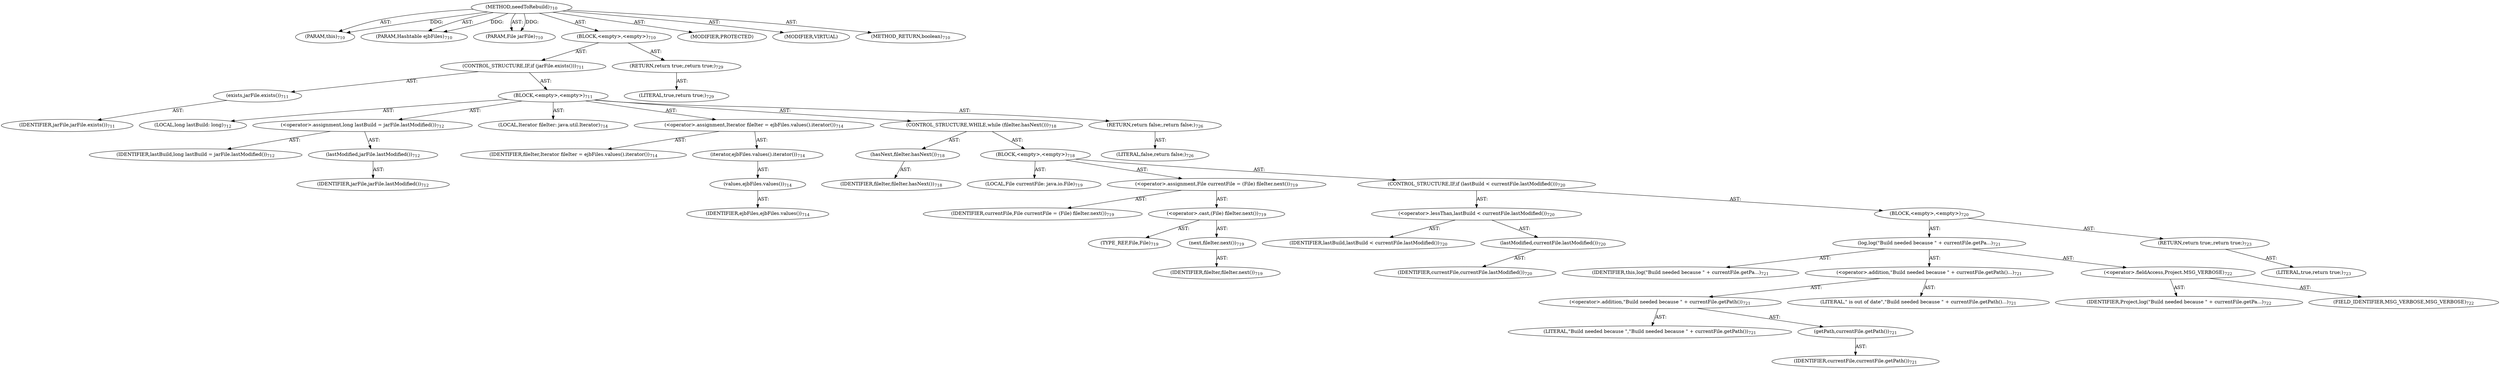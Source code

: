 digraph "needToRebuild" {  
"111669149722" [label = <(METHOD,needToRebuild)<SUB>710</SUB>> ]
"115964117002" [label = <(PARAM,this)<SUB>710</SUB>> ]
"115964117049" [label = <(PARAM,Hashtable ejbFiles)<SUB>710</SUB>> ]
"115964117050" [label = <(PARAM,File jarFile)<SUB>710</SUB>> ]
"25769803868" [label = <(BLOCK,&lt;empty&gt;,&lt;empty&gt;)<SUB>710</SUB>> ]
"47244640312" [label = <(CONTROL_STRUCTURE,IF,if (jarFile.exists()))<SUB>711</SUB>> ]
"30064771506" [label = <(exists,jarFile.exists())<SUB>711</SUB>> ]
"68719477096" [label = <(IDENTIFIER,jarFile,jarFile.exists())<SUB>711</SUB>> ]
"25769803869" [label = <(BLOCK,&lt;empty&gt;,&lt;empty&gt;)<SUB>711</SUB>> ]
"94489280565" [label = <(LOCAL,long lastBuild: long)<SUB>712</SUB>> ]
"30064771507" [label = <(&lt;operator&gt;.assignment,long lastBuild = jarFile.lastModified())<SUB>712</SUB>> ]
"68719477097" [label = <(IDENTIFIER,lastBuild,long lastBuild = jarFile.lastModified())<SUB>712</SUB>> ]
"30064771508" [label = <(lastModified,jarFile.lastModified())<SUB>712</SUB>> ]
"68719477098" [label = <(IDENTIFIER,jarFile,jarFile.lastModified())<SUB>712</SUB>> ]
"94489280566" [label = <(LOCAL,Iterator fileIter: java.util.Iterator)<SUB>714</SUB>> ]
"30064771509" [label = <(&lt;operator&gt;.assignment,Iterator fileIter = ejbFiles.values().iterator())<SUB>714</SUB>> ]
"68719477099" [label = <(IDENTIFIER,fileIter,Iterator fileIter = ejbFiles.values().iterator())<SUB>714</SUB>> ]
"30064771510" [label = <(iterator,ejbFiles.values().iterator())<SUB>714</SUB>> ]
"30064771511" [label = <(values,ejbFiles.values())<SUB>714</SUB>> ]
"68719477100" [label = <(IDENTIFIER,ejbFiles,ejbFiles.values())<SUB>714</SUB>> ]
"47244640313" [label = <(CONTROL_STRUCTURE,WHILE,while (fileIter.hasNext()))<SUB>718</SUB>> ]
"30064771512" [label = <(hasNext,fileIter.hasNext())<SUB>718</SUB>> ]
"68719477101" [label = <(IDENTIFIER,fileIter,fileIter.hasNext())<SUB>718</SUB>> ]
"25769803870" [label = <(BLOCK,&lt;empty&gt;,&lt;empty&gt;)<SUB>718</SUB>> ]
"94489280567" [label = <(LOCAL,File currentFile: java.io.File)<SUB>719</SUB>> ]
"30064771513" [label = <(&lt;operator&gt;.assignment,File currentFile = (File) fileIter.next())<SUB>719</SUB>> ]
"68719477102" [label = <(IDENTIFIER,currentFile,File currentFile = (File) fileIter.next())<SUB>719</SUB>> ]
"30064771514" [label = <(&lt;operator&gt;.cast,(File) fileIter.next())<SUB>719</SUB>> ]
"180388626444" [label = <(TYPE_REF,File,File)<SUB>719</SUB>> ]
"30064771515" [label = <(next,fileIter.next())<SUB>719</SUB>> ]
"68719477103" [label = <(IDENTIFIER,fileIter,fileIter.next())<SUB>719</SUB>> ]
"47244640314" [label = <(CONTROL_STRUCTURE,IF,if (lastBuild &lt; currentFile.lastModified()))<SUB>720</SUB>> ]
"30064771516" [label = <(&lt;operator&gt;.lessThan,lastBuild &lt; currentFile.lastModified())<SUB>720</SUB>> ]
"68719477104" [label = <(IDENTIFIER,lastBuild,lastBuild &lt; currentFile.lastModified())<SUB>720</SUB>> ]
"30064771517" [label = <(lastModified,currentFile.lastModified())<SUB>720</SUB>> ]
"68719477105" [label = <(IDENTIFIER,currentFile,currentFile.lastModified())<SUB>720</SUB>> ]
"25769803871" [label = <(BLOCK,&lt;empty&gt;,&lt;empty&gt;)<SUB>720</SUB>> ]
"30064771518" [label = <(log,log(&quot;Build needed because &quot; + currentFile.getPa...)<SUB>721</SUB>> ]
"68719476763" [label = <(IDENTIFIER,this,log(&quot;Build needed because &quot; + currentFile.getPa...)<SUB>721</SUB>> ]
"30064771519" [label = <(&lt;operator&gt;.addition,&quot;Build needed because &quot; + currentFile.getPath()...)<SUB>721</SUB>> ]
"30064771520" [label = <(&lt;operator&gt;.addition,&quot;Build needed because &quot; + currentFile.getPath())<SUB>721</SUB>> ]
"90194313290" [label = <(LITERAL,&quot;Build needed because &quot;,&quot;Build needed because &quot; + currentFile.getPath())<SUB>721</SUB>> ]
"30064771521" [label = <(getPath,currentFile.getPath())<SUB>721</SUB>> ]
"68719477106" [label = <(IDENTIFIER,currentFile,currentFile.getPath())<SUB>721</SUB>> ]
"90194313291" [label = <(LITERAL,&quot; is out of date&quot;,&quot;Build needed because &quot; + currentFile.getPath()...)<SUB>721</SUB>> ]
"30064771522" [label = <(&lt;operator&gt;.fieldAccess,Project.MSG_VERBOSE)<SUB>722</SUB>> ]
"68719477107" [label = <(IDENTIFIER,Project,log(&quot;Build needed because &quot; + currentFile.getPa...)<SUB>722</SUB>> ]
"55834574969" [label = <(FIELD_IDENTIFIER,MSG_VERBOSE,MSG_VERBOSE)<SUB>722</SUB>> ]
"146028888077" [label = <(RETURN,return true;,return true;)<SUB>723</SUB>> ]
"90194313292" [label = <(LITERAL,true,return true;)<SUB>723</SUB>> ]
"146028888078" [label = <(RETURN,return false;,return false;)<SUB>726</SUB>> ]
"90194313293" [label = <(LITERAL,false,return false;)<SUB>726</SUB>> ]
"146028888079" [label = <(RETURN,return true;,return true;)<SUB>729</SUB>> ]
"90194313294" [label = <(LITERAL,true,return true;)<SUB>729</SUB>> ]
"133143986254" [label = <(MODIFIER,PROTECTED)> ]
"133143986255" [label = <(MODIFIER,VIRTUAL)> ]
"128849018906" [label = <(METHOD_RETURN,boolean)<SUB>710</SUB>> ]
  "111669149722" -> "115964117002"  [ label = "AST: "] 
  "111669149722" -> "115964117049"  [ label = "AST: "] 
  "111669149722" -> "115964117050"  [ label = "AST: "] 
  "111669149722" -> "25769803868"  [ label = "AST: "] 
  "111669149722" -> "133143986254"  [ label = "AST: "] 
  "111669149722" -> "133143986255"  [ label = "AST: "] 
  "111669149722" -> "128849018906"  [ label = "AST: "] 
  "25769803868" -> "47244640312"  [ label = "AST: "] 
  "25769803868" -> "146028888079"  [ label = "AST: "] 
  "47244640312" -> "30064771506"  [ label = "AST: "] 
  "47244640312" -> "25769803869"  [ label = "AST: "] 
  "30064771506" -> "68719477096"  [ label = "AST: "] 
  "25769803869" -> "94489280565"  [ label = "AST: "] 
  "25769803869" -> "30064771507"  [ label = "AST: "] 
  "25769803869" -> "94489280566"  [ label = "AST: "] 
  "25769803869" -> "30064771509"  [ label = "AST: "] 
  "25769803869" -> "47244640313"  [ label = "AST: "] 
  "25769803869" -> "146028888078"  [ label = "AST: "] 
  "30064771507" -> "68719477097"  [ label = "AST: "] 
  "30064771507" -> "30064771508"  [ label = "AST: "] 
  "30064771508" -> "68719477098"  [ label = "AST: "] 
  "30064771509" -> "68719477099"  [ label = "AST: "] 
  "30064771509" -> "30064771510"  [ label = "AST: "] 
  "30064771510" -> "30064771511"  [ label = "AST: "] 
  "30064771511" -> "68719477100"  [ label = "AST: "] 
  "47244640313" -> "30064771512"  [ label = "AST: "] 
  "47244640313" -> "25769803870"  [ label = "AST: "] 
  "30064771512" -> "68719477101"  [ label = "AST: "] 
  "25769803870" -> "94489280567"  [ label = "AST: "] 
  "25769803870" -> "30064771513"  [ label = "AST: "] 
  "25769803870" -> "47244640314"  [ label = "AST: "] 
  "30064771513" -> "68719477102"  [ label = "AST: "] 
  "30064771513" -> "30064771514"  [ label = "AST: "] 
  "30064771514" -> "180388626444"  [ label = "AST: "] 
  "30064771514" -> "30064771515"  [ label = "AST: "] 
  "30064771515" -> "68719477103"  [ label = "AST: "] 
  "47244640314" -> "30064771516"  [ label = "AST: "] 
  "47244640314" -> "25769803871"  [ label = "AST: "] 
  "30064771516" -> "68719477104"  [ label = "AST: "] 
  "30064771516" -> "30064771517"  [ label = "AST: "] 
  "30064771517" -> "68719477105"  [ label = "AST: "] 
  "25769803871" -> "30064771518"  [ label = "AST: "] 
  "25769803871" -> "146028888077"  [ label = "AST: "] 
  "30064771518" -> "68719476763"  [ label = "AST: "] 
  "30064771518" -> "30064771519"  [ label = "AST: "] 
  "30064771518" -> "30064771522"  [ label = "AST: "] 
  "30064771519" -> "30064771520"  [ label = "AST: "] 
  "30064771519" -> "90194313291"  [ label = "AST: "] 
  "30064771520" -> "90194313290"  [ label = "AST: "] 
  "30064771520" -> "30064771521"  [ label = "AST: "] 
  "30064771521" -> "68719477106"  [ label = "AST: "] 
  "30064771522" -> "68719477107"  [ label = "AST: "] 
  "30064771522" -> "55834574969"  [ label = "AST: "] 
  "146028888077" -> "90194313292"  [ label = "AST: "] 
  "146028888078" -> "90194313293"  [ label = "AST: "] 
  "146028888079" -> "90194313294"  [ label = "AST: "] 
  "111669149722" -> "115964117002"  [ label = "DDG: "] 
  "111669149722" -> "115964117049"  [ label = "DDG: "] 
  "111669149722" -> "115964117050"  [ label = "DDG: "] 
}
